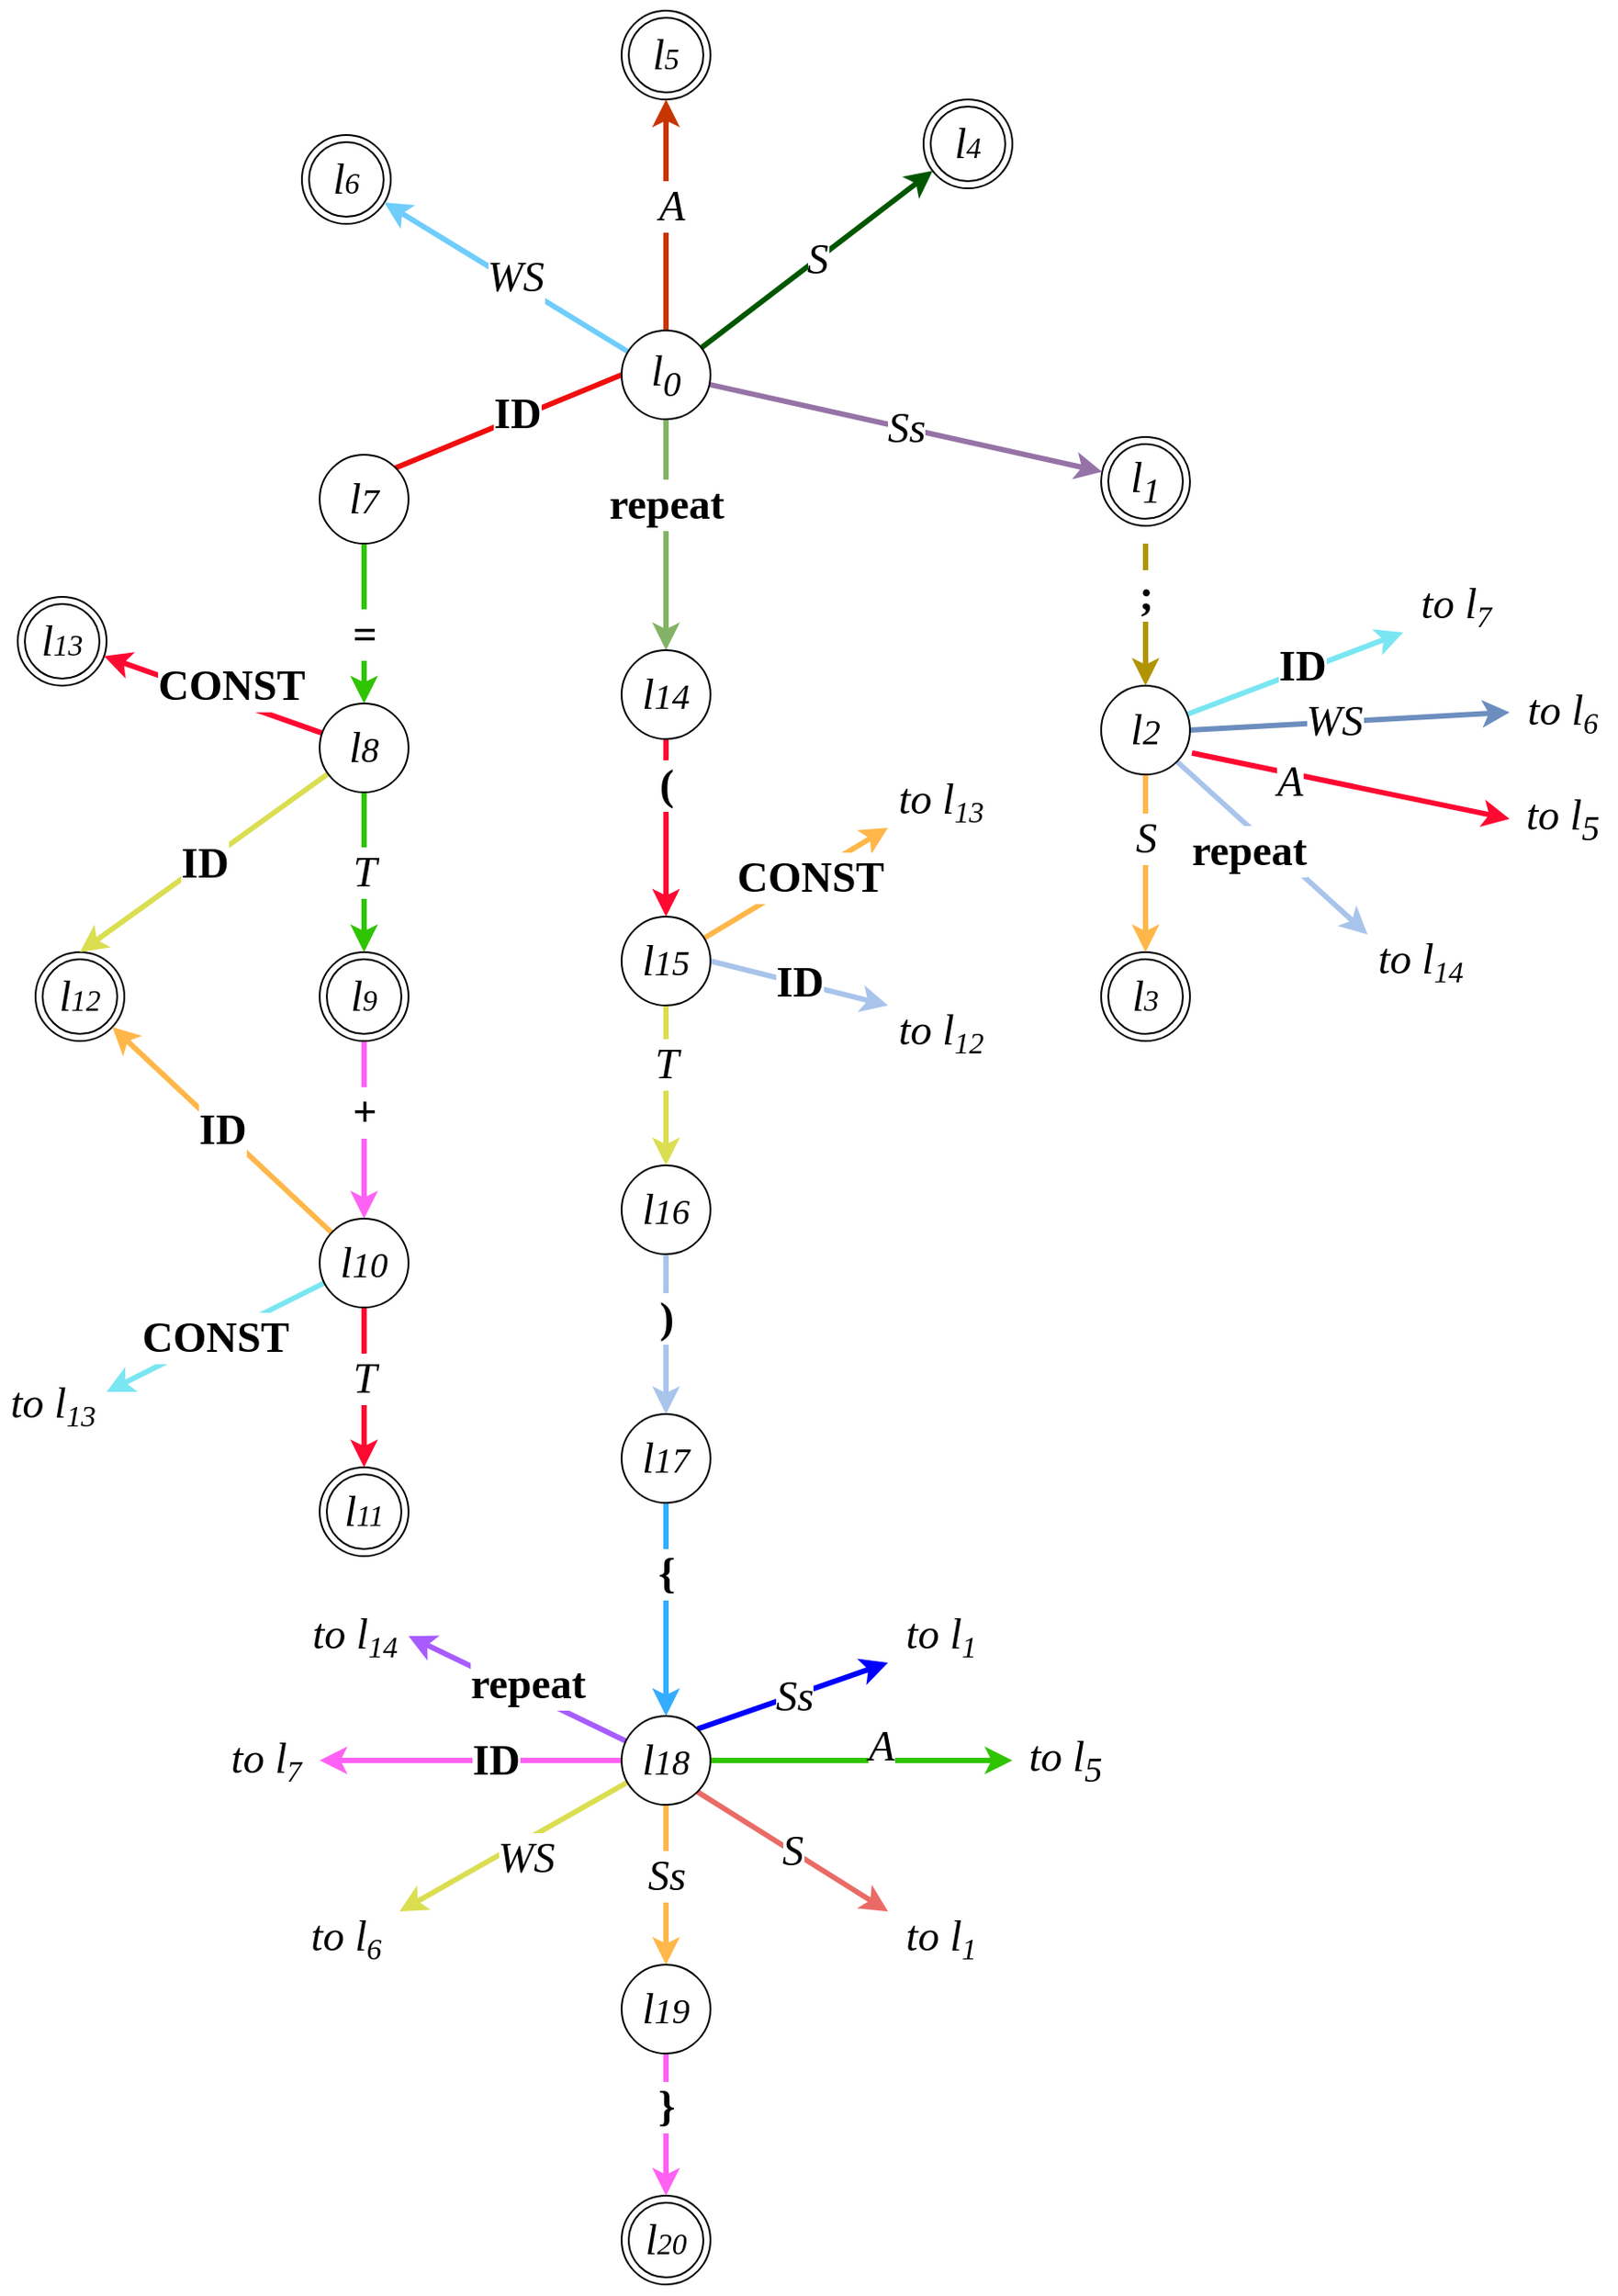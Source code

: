 <mxfile version="15.8.7" type="device"><diagram name="Page-1" id="2a216829-ef6e-dabb-86c1-c78162f3ba2b"><mxGraphModel dx="1102" dy="865" grid="1" gridSize="10" guides="1" tooltips="1" connect="1" arrows="1" fold="1" page="1" pageScale="1" pageWidth="3300" pageHeight="4681" background="none" math="0" shadow="0"><root><mxCell id="0"/><mxCell id="1" parent="0"/><mxCell id="V0KPTfRZTyDZr5wtNI3Q-46" value="&lt;b&gt;;&lt;/b&gt;" style="rounded=0;orthogonalLoop=1;jettySize=auto;html=1;entryDx=0;entryDy=0;fontFamily=Times New Roman;fontSize=24;elbow=vertical;orthogonal=1;fillColor=#e3c800;strokeColor=#B09500;strokeWidth=3;entryX=0.5;entryY=0;" parent="1" target="V0KPTfRZTyDZr5wtNI3Q-17" edge="1"><mxGeometry x="-0.25" relative="1" as="geometry"><mxPoint x="1245" y="330" as="sourcePoint"/><mxPoint y="-1" as="offset"/></mxGeometry></mxCell><mxCell id="V0KPTfRZTyDZr5wtNI3Q-1" value="&lt;h1&gt;&lt;i style=&quot;font-weight: normal&quot;&gt;&lt;font face=&quot;Times New Roman&quot;&gt;l&lt;sub&gt;1&lt;/sub&gt;&lt;/font&gt;&lt;/i&gt;&lt;/h1&gt;" style="ellipse;shape=doubleEllipse;whiteSpace=wrap;html=1;aspect=fixed;" parent="1" vertex="1"><mxGeometry x="1220" y="270" width="50" height="50" as="geometry"/></mxCell><mxCell id="V0KPTfRZTyDZr5wtNI3Q-6" value="&lt;h1&gt;&lt;i style=&quot;font-weight: normal&quot;&gt;&lt;font face=&quot;Times New Roman&quot;&gt;l&lt;span style=&quot;font-size: 16.667px&quot;&gt;20&lt;/span&gt;&lt;/font&gt;&lt;/i&gt;&lt;/h1&gt;" style="ellipse;shape=doubleEllipse;whiteSpace=wrap;html=1;aspect=fixed;" parent="1" vertex="1"><mxGeometry x="950" y="1260" width="50" height="50" as="geometry"/></mxCell><mxCell id="V0KPTfRZTyDZr5wtNI3Q-7" value="&lt;h1&gt;&lt;i style=&quot;font-weight: normal&quot;&gt;&lt;font face=&quot;Times New Roman&quot;&gt;l&lt;span style=&quot;font-size: 16.667px&quot;&gt;13&lt;/span&gt;&lt;/font&gt;&lt;/i&gt;&lt;/h1&gt;" style="ellipse;shape=doubleEllipse;whiteSpace=wrap;html=1;aspect=fixed;" parent="1" vertex="1"><mxGeometry x="610" y="360" width="50" height="50" as="geometry"/></mxCell><mxCell id="V0KPTfRZTyDZr5wtNI3Q-8" value="&lt;h1&gt;&lt;i style=&quot;font-weight: normal&quot;&gt;&lt;font face=&quot;Times New Roman&quot;&gt;l&lt;span style=&quot;font-size: 16.667px&quot;&gt;12&lt;/span&gt;&lt;/font&gt;&lt;/i&gt;&lt;/h1&gt;" style="ellipse;shape=doubleEllipse;whiteSpace=wrap;html=1;aspect=fixed;" parent="1" vertex="1"><mxGeometry x="620" y="560" width="50" height="50" as="geometry"/></mxCell><mxCell id="V0KPTfRZTyDZr5wtNI3Q-9" value="&lt;h1&gt;&lt;i style=&quot;font-weight: normal&quot;&gt;&lt;font face=&quot;Times New Roman&quot;&gt;l&lt;span style=&quot;font-size: 16.667px&quot;&gt;11&lt;/span&gt;&lt;/font&gt;&lt;/i&gt;&lt;/h1&gt;" style="ellipse;shape=doubleEllipse;whiteSpace=wrap;html=1;aspect=fixed;" parent="1" vertex="1"><mxGeometry x="780" y="850" width="50" height="50" as="geometry"/></mxCell><mxCell id="V0KPTfRZTyDZr5wtNI3Q-54" value="&lt;b&gt;+&lt;/b&gt;" style="orthogonalLoop=1;jettySize=auto;html=1;exitDx=0;exitDy=0;fontFamily=Times New Roman;fontSize=24;elbow=vertical;orthogonal=1;strokeColor=#FF61F4;strokeWidth=3;entryX=0.5;entryY=0;entryDx=0;entryDy=0;" parent="1" source="V0KPTfRZTyDZr5wtNI3Q-10" target="V0KPTfRZTyDZr5wtNI3Q-21" edge="1"><mxGeometry x="-0.2" relative="1" as="geometry"><mxPoint x="2145" y="820" as="targetPoint"/><mxPoint as="offset"/></mxGeometry></mxCell><mxCell id="V0KPTfRZTyDZr5wtNI3Q-10" value="&lt;h1&gt;&lt;i style=&quot;font-weight: normal&quot;&gt;&lt;font face=&quot;Times New Roman&quot;&gt;l&lt;span style=&quot;font-size: 16.667px&quot;&gt;9&lt;/span&gt;&lt;/font&gt;&lt;/i&gt;&lt;/h1&gt;" style="ellipse;shape=doubleEllipse;whiteSpace=wrap;html=1;aspect=fixed;" parent="1" vertex="1"><mxGeometry x="780" y="560" width="50" height="50" as="geometry"/></mxCell><mxCell id="V0KPTfRZTyDZr5wtNI3Q-11" value="&lt;h1&gt;&lt;i style=&quot;font-weight: normal&quot;&gt;&lt;font face=&quot;Times New Roman&quot;&gt;l&lt;span style=&quot;font-size: 16.667px&quot;&gt;6&lt;/span&gt;&lt;/font&gt;&lt;/i&gt;&lt;/h1&gt;" style="ellipse;shape=doubleEllipse;whiteSpace=wrap;html=1;aspect=fixed;" parent="1" vertex="1"><mxGeometry x="770" y="100" width="50" height="50" as="geometry"/></mxCell><mxCell id="V0KPTfRZTyDZr5wtNI3Q-12" value="&lt;h1&gt;&lt;i style=&quot;font-weight: normal&quot;&gt;&lt;font face=&quot;Times New Roman&quot;&gt;l&lt;span style=&quot;font-size: 16.667px&quot;&gt;5&lt;/span&gt;&lt;/font&gt;&lt;/i&gt;&lt;/h1&gt;" style="ellipse;shape=doubleEllipse;whiteSpace=wrap;html=1;aspect=fixed;" parent="1" vertex="1"><mxGeometry x="950" y="30" width="50" height="50" as="geometry"/></mxCell><mxCell id="V0KPTfRZTyDZr5wtNI3Q-13" value="&lt;h1&gt;&lt;i style=&quot;font-weight: normal&quot;&gt;&lt;font face=&quot;Times New Roman&quot;&gt;l&lt;span style=&quot;font-size: 16.667px&quot;&gt;4&lt;/span&gt;&lt;/font&gt;&lt;/i&gt;&lt;/h1&gt;" style="ellipse;shape=doubleEllipse;whiteSpace=wrap;html=1;aspect=fixed;" parent="1" vertex="1"><mxGeometry x="1120" y="80" width="50" height="50" as="geometry"/></mxCell><mxCell id="V0KPTfRZTyDZr5wtNI3Q-14" value="&lt;h1&gt;&lt;i style=&quot;font-weight: normal&quot;&gt;&lt;font face=&quot;Times New Roman&quot;&gt;l&lt;span style=&quot;font-size: 16.667px&quot;&gt;3&lt;/span&gt;&lt;/font&gt;&lt;/i&gt;&lt;/h1&gt;" style="ellipse;shape=doubleEllipse;whiteSpace=wrap;html=1;aspect=fixed;" parent="1" vertex="1"><mxGeometry x="1220" y="560" width="50" height="50" as="geometry"/></mxCell><mxCell id="V0KPTfRZTyDZr5wtNI3Q-45" value="&lt;i&gt;Ss&lt;/i&gt;" style="rounded=0;orthogonalLoop=1;jettySize=auto;html=1;exitDx=0;exitDy=0;entryDx=0;entryDy=0;fontFamily=Times New Roman;fontSize=24;elbow=vertical;orthogonal=1;strokeWidth=3;fillColor=#e1d5e7;strokeColor=#9673a6;" parent="1" source="V0KPTfRZTyDZr5wtNI3Q-16" target="V0KPTfRZTyDZr5wtNI3Q-1" edge="1"><mxGeometry relative="1" as="geometry"/></mxCell><mxCell id="V0KPTfRZTyDZr5wtNI3Q-48" value="&lt;i&gt;S&lt;/i&gt;" style="edgeStyle=orthogonalEdgeStyle;curved=1;rounded=0;orthogonalLoop=1;jettySize=auto;html=1;exitDx=0;exitDy=0;entryDx=0;entryDy=0;fontFamily=Times New Roman;fontSize=24;elbow=vertical;noEdgeStyle=1;orthogonal=1;fillColor=#008a00;strokeColor=#005700;strokeWidth=3;" parent="1" source="V0KPTfRZTyDZr5wtNI3Q-16" target="V0KPTfRZTyDZr5wtNI3Q-13" edge="1"><mxGeometry relative="1" as="geometry"/></mxCell><mxCell id="V0KPTfRZTyDZr5wtNI3Q-49" value="&lt;i&gt;A&lt;/i&gt;" style="edgeStyle=orthogonalEdgeStyle;curved=1;orthogonalLoop=1;jettySize=auto;html=1;exitDx=0;exitDy=0;entryDx=0;entryDy=0;entryPerimeter=0;fontFamily=Times New Roman;fontSize=24;elbow=vertical;noEdgeStyle=1;orthogonal=1;fillColor=#fa6800;strokeColor=#C73500;strokeWidth=3;" parent="1" source="V0KPTfRZTyDZr5wtNI3Q-16" target="V0KPTfRZTyDZr5wtNI3Q-12" edge="1"><mxGeometry x="0.08" y="-3" relative="1" as="geometry"><Array as="points"/><mxPoint as="offset"/></mxGeometry></mxCell><mxCell id="V0KPTfRZTyDZr5wtNI3Q-50" value="&lt;i&gt;WS&lt;/i&gt;" style="edgeStyle=orthogonalEdgeStyle;curved=1;orthogonalLoop=1;jettySize=auto;html=1;exitDx=0;exitDy=0;entryDx=0;entryDy=0;entryPerimeter=0;fontFamily=Times New Roman;fontSize=24;elbow=vertical;noEdgeStyle=1;orthogonal=1;fillColor=#cce5ff;strokeColor=#6FCDFC;strokeWidth=3;" parent="1" source="V0KPTfRZTyDZr5wtNI3Q-16" target="V0KPTfRZTyDZr5wtNI3Q-11" edge="1"><mxGeometry x="-0.053" y="-3" relative="1" as="geometry"><Array as="points"/><mxPoint as="offset"/></mxGeometry></mxCell><mxCell id="V0KPTfRZTyDZr5wtNI3Q-51" value="&lt;b&gt;ID&lt;/b&gt;" style="orthogonalLoop=1;jettySize=auto;html=1;entryDx=0;entryDy=0;fontFamily=Times New Roman;fontSize=24;elbow=vertical;orthogonal=1;fillColor=#6a00ff;strokeColor=#F00E0E;strokeWidth=3;entryX=0;entryY=0.5;exitX=0;exitY=0.5;exitDx=0;exitDy=0;" parent="1" source="V0KPTfRZTyDZr5wtNI3Q-16" target="V0KPTfRZTyDZr5wtNI3Q-18" edge="1"><mxGeometry x="-0.311" y="-2" relative="1" as="geometry"><mxPoint x="990" y="220" as="sourcePoint"/><mxPoint as="offset"/></mxGeometry></mxCell><mxCell id="V0KPTfRZTyDZr5wtNI3Q-52" value="&lt;b&gt;=&lt;/b&gt;" style="orthogonalLoop=1;jettySize=auto;html=1;entryDx=0;entryDy=0;fontFamily=Times New Roman;fontSize=24;elbow=vertical;orthogonal=1;strokeColor=#2FC402;strokeWidth=3;exitX=0.5;exitY=1;exitDx=0;exitDy=0;" parent="1" source="V0KPTfRZTyDZr5wtNI3Q-18" target="V0KPTfRZTyDZr5wtNI3Q-20" edge="1"><mxGeometry x="0.111" relative="1" as="geometry"><mxPoint y="1" as="offset"/></mxGeometry></mxCell><mxCell id="V0KPTfRZTyDZr5wtNI3Q-59" value="&lt;b&gt;repeat&lt;/b&gt;" style="orthogonalLoop=1;jettySize=auto;html=1;exitDx=0;exitDy=0;entryDx=0;entryDy=0;fontFamily=Times New Roman;fontSize=24;elbow=vertical;orthogonal=1;fillColor=#d5e8d4;strokeColor=#82b366;strokeWidth=3;" parent="1" source="V0KPTfRZTyDZr5wtNI3Q-16" target="V0KPTfRZTyDZr5wtNI3Q-22" edge="1"><mxGeometry x="-0.273" relative="1" as="geometry"><mxPoint as="offset"/></mxGeometry></mxCell><mxCell id="V0KPTfRZTyDZr5wtNI3Q-16" value="&lt;h1&gt;&lt;i style=&quot;font-weight: normal&quot;&gt;l&lt;sub&gt;0&lt;/sub&gt;&lt;/i&gt;&lt;/h1&gt;" style="ellipse;whiteSpace=wrap;html=1;aspect=fixed;fontFamily=Times New Roman;" parent="1" vertex="1"><mxGeometry x="950" y="210" width="50" height="50" as="geometry"/></mxCell><mxCell id="V0KPTfRZTyDZr5wtNI3Q-28" value="A" style="rounded=0;orthogonalLoop=1;jettySize=auto;html=1;exitDx=0;exitDy=0;fontFamily=Times New Roman;fontSize=24;fontStyle=2;elbow=vertical;movable=1;noJump=0;flowAnimation=0;ignoreEdge=0;orthogonal=1;strokeColor=#FF0831;strokeWidth=3;exitX=1.022;exitY=0.758;exitPerimeter=0;entryX=0;entryY=0.5;entryDx=0;entryDy=0;" parent="1" source="V0KPTfRZTyDZr5wtNI3Q-17" target="V0KPTfRZTyDZr5wtNI3Q-82" edge="1"><mxGeometry x="-0.37" y="-5" relative="1" as="geometry"><mxPoint x="1470" y="480" as="targetPoint"/><mxPoint as="offset"/></mxGeometry></mxCell><mxCell id="V0KPTfRZTyDZr5wtNI3Q-33" value="&lt;i&gt;WS&lt;/i&gt;" style="rounded=0;orthogonalLoop=1;jettySize=auto;html=1;exitDx=0;exitDy=0;fontFamily=Times New Roman;fontSize=24;elbow=vertical;orthogonal=1;fillColor=#dae8fc;strokeColor=#6c8ebf;strokeWidth=3;entryX=0;entryY=0.5;entryDx=0;entryDy=0;exitX=1;exitY=0.5;" parent="1" source="V0KPTfRZTyDZr5wtNI3Q-17" target="V0KPTfRZTyDZr5wtNI3Q-84" edge="1"><mxGeometry x="-0.098" relative="1" as="geometry"><mxPoint x="1470" y="425" as="targetPoint"/><mxPoint as="offset"/></mxGeometry></mxCell><mxCell id="V0KPTfRZTyDZr5wtNI3Q-34" value="&lt;b&gt;ID&lt;/b&gt;" style="rounded=0;orthogonalLoop=1;jettySize=auto;html=1;fontFamily=Times New Roman;fontSize=24;elbow=vertical;orthogonal=1;strokeColor=#79E6F2;strokeWidth=3;entryX=0;entryY=1;entryDx=0;entryDy=0;" parent="1" source="V0KPTfRZTyDZr5wtNI3Q-17" target="V0KPTfRZTyDZr5wtNI3Q-85" edge="1"><mxGeometry x="0.077" y="3" relative="1" as="geometry"><mxPoint x="1450" y="370" as="sourcePoint"/><mxPoint x="1390" y="350" as="targetPoint"/><mxPoint as="offset"/></mxGeometry></mxCell><mxCell id="V0KPTfRZTyDZr5wtNI3Q-43" value="&lt;b&gt;repeat&lt;/b&gt;" style="orthogonalLoop=1;jettySize=auto;html=1;exitDx=0;exitDy=0;fontFamily=Times New Roman;fontSize=24;elbow=vertical;targetPortConstraint=none;orthogonal=1;strokeColor=#A9C4EB;strokeWidth=3;exitX=1;exitY=1;entryX=0;entryY=0;entryDx=0;entryDy=0;" parent="1" source="V0KPTfRZTyDZr5wtNI3Q-17" target="V0KPTfRZTyDZr5wtNI3Q-86" edge="1"><mxGeometry x="-0.118" y="-10" relative="1" as="geometry"><mxPoint x="1390" y="550" as="targetPoint"/><mxPoint as="offset"/></mxGeometry></mxCell><mxCell id="V0KPTfRZTyDZr5wtNI3Q-47" value="&lt;i&gt;S&lt;/i&gt;" style="rounded=0;orthogonalLoop=1;jettySize=auto;html=1;entryDx=0;entryDy=0;fontFamily=Times New Roman;fontSize=24;elbow=vertical;orthogonal=1;strokeColor=#FFB74A;strokeWidth=3;" parent="1" source="V0KPTfRZTyDZr5wtNI3Q-17" target="V0KPTfRZTyDZr5wtNI3Q-14" edge="1"><mxGeometry x="-0.286" relative="1" as="geometry"><mxPoint as="offset"/></mxGeometry></mxCell><mxCell id="V0KPTfRZTyDZr5wtNI3Q-17" value="&lt;h1&gt;&lt;i style=&quot;font-weight: normal&quot;&gt;l&lt;span style=&quot;font-size: 20px&quot;&gt;2&lt;/span&gt;&lt;/i&gt;&lt;/h1&gt;" style="ellipse;whiteSpace=wrap;html=1;aspect=fixed;fontFamily=Times New Roman;" parent="1" vertex="1"><mxGeometry x="1220" y="410" width="50" height="50" as="geometry"/></mxCell><mxCell id="V0KPTfRZTyDZr5wtNI3Q-18" value="&lt;h1&gt;&lt;i style=&quot;font-weight: normal&quot;&gt;l&lt;span style=&quot;font-size: 20px&quot;&gt;7&lt;/span&gt;&lt;/i&gt;&lt;/h1&gt;" style="ellipse;whiteSpace=wrap;html=1;aspect=fixed;fontFamily=Times New Roman;" parent="1" vertex="1"><mxGeometry x="780" y="280" width="50" height="50" as="geometry"/></mxCell><mxCell id="V0KPTfRZTyDZr5wtNI3Q-53" value="&lt;i&gt;T&lt;/i&gt;" style="orthogonalLoop=1;jettySize=auto;html=1;exitDx=0;exitDy=0;entryDx=0;entryDy=0;fontFamily=Times New Roman;fontSize=24;elbow=vertical;orthogonal=1;strokeColor=#2FC402;strokeWidth=3;" parent="1" source="V0KPTfRZTyDZr5wtNI3Q-20" target="V0KPTfRZTyDZr5wtNI3Q-10" edge="1"><mxGeometry relative="1" as="geometry"/></mxCell><mxCell id="V0KPTfRZTyDZr5wtNI3Q-57" value="&lt;b&gt;ID&lt;/b&gt;" style="orthogonalLoop=1;jettySize=auto;html=1;exitDx=0;exitDy=0;fontFamily=Times New Roman;fontSize=24;elbow=vertical;orthogonal=1;strokeColor=#DADE50;strokeWidth=3;entryX=0.5;entryY=0;entryDx=0;entryDy=0;" parent="1" source="V0KPTfRZTyDZr5wtNI3Q-20" target="V0KPTfRZTyDZr5wtNI3Q-8" edge="1"><mxGeometry relative="1" as="geometry"><mxPoint x="640" y="380" as="targetPoint"/></mxGeometry></mxCell><mxCell id="V0KPTfRZTyDZr5wtNI3Q-58" value="&lt;b&gt;CONST&lt;/b&gt;" style="orthogonalLoop=1;jettySize=auto;html=1;exitDx=0;exitDy=0;entryDx=0;entryDy=0;entryPerimeter=0;fontFamily=Times New Roman;fontSize=24;elbow=vertical;orthogonal=1;strokeColor=#FF0831;strokeWidth=3;" parent="1" source="V0KPTfRZTyDZr5wtNI3Q-20" target="V0KPTfRZTyDZr5wtNI3Q-7" edge="1"><mxGeometry x="-0.119" y="-8" relative="1" as="geometry"><mxPoint as="offset"/></mxGeometry></mxCell><mxCell id="V0KPTfRZTyDZr5wtNI3Q-20" value="&lt;h1&gt;&lt;i style=&quot;font-weight: normal&quot;&gt;l&lt;span style=&quot;font-size: 20px&quot;&gt;8&lt;/span&gt;&lt;/i&gt;&lt;/h1&gt;" style="ellipse;whiteSpace=wrap;html=1;aspect=fixed;fontFamily=Times New Roman;" parent="1" vertex="1"><mxGeometry x="780" y="420" width="50" height="50" as="geometry"/></mxCell><mxCell id="V0KPTfRZTyDZr5wtNI3Q-38" value="&lt;span style=&quot;font-style: normal&quot;&gt;&lt;b&gt;ID&lt;/b&gt;&lt;/span&gt;" style="rounded=0;orthogonalLoop=1;jettySize=auto;html=1;exitDx=0;exitDy=0;entryDx=0;entryDy=0;fontFamily=Times New Roman;fontSize=24;elbow=vertical;fontStyle=2;orthogonal=1;strokeColor=#FFB74A;strokeWidth=3;" parent="1" source="V0KPTfRZTyDZr5wtNI3Q-21" target="V0KPTfRZTyDZr5wtNI3Q-8" edge="1"><mxGeometry relative="1" as="geometry"/></mxCell><mxCell id="V0KPTfRZTyDZr5wtNI3Q-42" value="&lt;b&gt;CONST&lt;/b&gt;" style="rounded=0;orthogonalLoop=1;jettySize=auto;html=1;exitDx=0;exitDy=0;fontFamily=Times New Roman;fontSize=24;elbow=vertical;orthogonal=1;strokeColor=#79E6F2;strokeWidth=3;entryX=1;entryY=0.25;entryDx=0;entryDy=0;" parent="1" source="V0KPTfRZTyDZr5wtNI3Q-21" target="V0KPTfRZTyDZr5wtNI3Q-94" edge="1"><mxGeometry relative="1" as="geometry"><mxPoint x="640" y="770" as="targetPoint"/></mxGeometry></mxCell><mxCell id="V0KPTfRZTyDZr5wtNI3Q-55" value="&lt;i&gt;T&lt;/i&gt;" style="orthogonalLoop=1;jettySize=auto;html=1;exitDx=0;exitDy=0;entryDx=0;entryDy=0;fontFamily=Times New Roman;fontSize=24;elbow=vertical;orthogonal=1;strokeColor=#FF0831;strokeWidth=3;" parent="1" source="V0KPTfRZTyDZr5wtNI3Q-21" target="V0KPTfRZTyDZr5wtNI3Q-9" edge="1"><mxGeometry x="-0.111" relative="1" as="geometry"><mxPoint as="offset"/></mxGeometry></mxCell><mxCell id="V0KPTfRZTyDZr5wtNI3Q-21" value="&lt;h1&gt;&lt;i style=&quot;font-weight: normal&quot;&gt;l&lt;span style=&quot;font-size: 20px&quot;&gt;10&lt;/span&gt;&lt;/i&gt;&lt;/h1&gt;" style="ellipse;whiteSpace=wrap;html=1;aspect=fixed;fontFamily=Times New Roman;" parent="1" vertex="1"><mxGeometry x="780" y="710" width="50" height="50" as="geometry"/></mxCell><mxCell id="V0KPTfRZTyDZr5wtNI3Q-60" value="&lt;b&gt;(&lt;/b&gt;" style="orthogonalLoop=1;jettySize=auto;html=1;exitDx=0;exitDy=0;entryDx=0;entryDy=0;fontFamily=Times New Roman;fontSize=24;elbow=vertical;orthogonal=1;strokeColor=#FF0831;strokeWidth=3;entryX=0.5;entryY=0;exitX=0.5;exitY=1;" parent="1" source="V0KPTfRZTyDZr5wtNI3Q-22" target="V0KPTfRZTyDZr5wtNI3Q-36" edge="1"><mxGeometry x="-0.455" relative="1" as="geometry"><mxPoint y="-1" as="offset"/></mxGeometry></mxCell><mxCell id="V0KPTfRZTyDZr5wtNI3Q-22" value="&lt;h1&gt;&lt;i style=&quot;font-weight: normal&quot;&gt;l&lt;span style=&quot;font-size: 20px&quot;&gt;14&lt;/span&gt;&lt;/i&gt;&lt;/h1&gt;" style="ellipse;whiteSpace=wrap;html=1;aspect=fixed;fontFamily=Times New Roman;" parent="1" vertex="1"><mxGeometry x="950" y="390" width="50" height="50" as="geometry"/></mxCell><mxCell id="V0KPTfRZTyDZr5wtNI3Q-62" value="&lt;b&gt;)&lt;/b&gt;" style="orthogonalLoop=1;jettySize=auto;html=1;exitDx=0;exitDy=0;entryDx=0;entryDy=0;fontFamily=Times New Roman;fontSize=24;elbow=vertical;orthogonal=1;strokeColor=#A9C4EB;strokeWidth=3;entryX=0.5;entryY=0;exitX=0.5;exitY=1;" parent="1" source="V0KPTfRZTyDZr5wtNI3Q-23" target="V0KPTfRZTyDZr5wtNI3Q-24" edge="1"><mxGeometry x="-0.2" relative="1" as="geometry"><mxPoint as="offset"/></mxGeometry></mxCell><mxCell id="V0KPTfRZTyDZr5wtNI3Q-23" value="&lt;h1&gt;&lt;i style=&quot;font-weight: normal&quot;&gt;l&lt;span style=&quot;font-size: 20px&quot;&gt;16&lt;/span&gt;&lt;/i&gt;&lt;/h1&gt;" style="ellipse;whiteSpace=wrap;html=1;aspect=fixed;fontFamily=Times New Roman;" parent="1" vertex="1"><mxGeometry x="950" y="680" width="50" height="50" as="geometry"/></mxCell><mxCell id="V0KPTfRZTyDZr5wtNI3Q-63" value="{" style="orthogonalLoop=1;jettySize=auto;html=1;exitDx=0;exitDy=0;entryDx=0;entryDy=0;fontFamily=Times New Roman;fontSize=24;elbow=vertical;fontStyle=1;orthogonal=1;entryX=0.5;entryY=0;strokeWidth=3;strokeColor=#33ADFF;" parent="1" source="V0KPTfRZTyDZr5wtNI3Q-24" target="V0KPTfRZTyDZr5wtNI3Q-25" edge="1"><mxGeometry x="-0.333" relative="1" as="geometry"><mxPoint as="offset"/></mxGeometry></mxCell><mxCell id="V0KPTfRZTyDZr5wtNI3Q-24" value="&lt;h1&gt;&lt;i style=&quot;font-weight: normal&quot;&gt;l&lt;span style=&quot;font-size: 20px&quot;&gt;17&lt;/span&gt;&lt;/i&gt;&lt;/h1&gt;" style="ellipse;whiteSpace=wrap;html=1;aspect=fixed;fontFamily=Times New Roman;" parent="1" vertex="1"><mxGeometry x="950" y="820" width="50" height="50" as="geometry"/></mxCell><mxCell id="V0KPTfRZTyDZr5wtNI3Q-30" value="A" style="rounded=0;orthogonalLoop=1;jettySize=auto;html=1;exitDx=0;exitDy=0;fontFamily=Times New Roman;fontSize=24;fontStyle=2;orthogonal=1;strokeColor=#2FC402;strokeWidth=3;entryX=0;entryY=0.5;entryDx=0;entryDy=0;exitX=1;exitY=0.5;" parent="1" source="V0KPTfRZTyDZr5wtNI3Q-25" target="V0KPTfRZTyDZr5wtNI3Q-88" edge="1"><mxGeometry x="0.123" y="8" relative="1" as="geometry"><mxPoint x="1150" y="1015" as="targetPoint"/><mxPoint as="offset"/></mxGeometry></mxCell><mxCell id="V0KPTfRZTyDZr5wtNI3Q-32" value="WS" style="rounded=0;orthogonalLoop=1;jettySize=auto;html=1;exitDx=0;exitDy=0;fontFamily=Times New Roman;fontSize=24;elbow=vertical;fontStyle=2;orthogonal=1;strokeColor=#DADE50;strokeWidth=3;entryX=1;entryY=0;entryDx=0;entryDy=0;" parent="1" source="V0KPTfRZTyDZr5wtNI3Q-25" target="V0KPTfRZTyDZr5wtNI3Q-89" edge="1"><mxGeometry x="-0.034" y="9" relative="1" as="geometry"><mxPoint x="1110" y="1090" as="targetPoint"/><mxPoint as="offset"/></mxGeometry></mxCell><mxCell id="V0KPTfRZTyDZr5wtNI3Q-35" value="&lt;b&gt;ID&lt;/b&gt;" style="rounded=0;orthogonalLoop=1;jettySize=auto;html=1;exitDx=0;exitDy=0;fontFamily=Times New Roman;fontSize=24;elbow=vertical;orthogonal=1;strokeColor=#FF61F4;strokeWidth=3;entryX=1;entryY=0.5;entryDx=0;entryDy=0;" parent="1" source="V0KPTfRZTyDZr5wtNI3Q-25" target="V0KPTfRZTyDZr5wtNI3Q-90" edge="1"><mxGeometry x="-0.163" relative="1" as="geometry"><mxPoint x="850" y="1100" as="targetPoint"/><mxPoint as="offset"/><Array as="points"><mxPoint x="940" y="1015"/></Array></mxGeometry></mxCell><mxCell id="V0KPTfRZTyDZr5wtNI3Q-64" value="&lt;i&gt;Ss&lt;/i&gt;" style="orthogonalLoop=1;jettySize=auto;html=1;exitDx=0;exitDy=0;fontFamily=Times New Roman;fontSize=24;elbow=vertical;orthogonal=1;strokeColor=#FFB74A;strokeWidth=3;entryX=0.5;entryY=0;entryDx=0;entryDy=0;" parent="1" source="V0KPTfRZTyDZr5wtNI3Q-25" target="V0KPTfRZTyDZr5wtNI3Q-26" edge="1"><mxGeometry x="-0.111" relative="1" as="geometry"><mxPoint as="offset"/></mxGeometry></mxCell><mxCell id="V0KPTfRZTyDZr5wtNI3Q-78" value="&lt;b&gt;repeat&lt;/b&gt;" style="orthogonalLoop=1;jettySize=auto;html=1;fontFamily=Times New Roman;fontSize=24;strokeColor=#A85CFF;strokeWidth=3;elbow=vertical;entryX=1;entryY=0.5;entryDx=0;entryDy=0;" parent="1" source="V0KPTfRZTyDZr5wtNI3Q-25" target="V0KPTfRZTyDZr5wtNI3Q-91" edge="1"><mxGeometry x="-0.062" y="-5" relative="1" as="geometry"><mxPoint x="1030.06" y="1074.94" as="sourcePoint"/><mxPoint x="790" y="1020" as="targetPoint"/><mxPoint as="offset"/></mxGeometry></mxCell><mxCell id="UY_P-542sCYZgjdCiLvX-2" value="&lt;font style=&quot;font-size: 24px&quot;&gt;&lt;i&gt;Ss&lt;/i&gt;&lt;/font&gt;" style="rounded=0;orthogonalLoop=1;jettySize=auto;html=1;exitX=1;exitY=0;exitDx=0;exitDy=0;fontFamily=Times New Roman;strokeColor=#0000FF;strokeWidth=3;entryX=0;entryY=1;entryDx=0;entryDy=0;" edge="1" parent="1" source="V0KPTfRZTyDZr5wtNI3Q-25" target="UY_P-542sCYZgjdCiLvX-1"><mxGeometry relative="1" as="geometry"><mxPoint x="1065.852" y="940" as="targetPoint"/></mxGeometry></mxCell><mxCell id="UY_P-542sCYZgjdCiLvX-5" value="&lt;i&gt;S&lt;/i&gt;" style="edgeStyle=none;rounded=0;orthogonalLoop=1;jettySize=auto;html=1;exitX=1;exitY=1;exitDx=0;exitDy=0;entryX=0;entryY=0;entryDx=0;entryDy=0;fontFamily=Times New Roman;fontSize=24;strokeWidth=3;strokeColor=#EA6B66;" edge="1" parent="1" source="V0KPTfRZTyDZr5wtNI3Q-25" target="UY_P-542sCYZgjdCiLvX-3"><mxGeometry relative="1" as="geometry"/></mxCell><mxCell id="V0KPTfRZTyDZr5wtNI3Q-25" value="&lt;h1&gt;&lt;i style=&quot;font-weight: normal&quot;&gt;l&lt;span style=&quot;font-size: 20px&quot;&gt;18&lt;/span&gt;&lt;/i&gt;&lt;/h1&gt;" style="ellipse;whiteSpace=wrap;html=1;aspect=fixed;fontFamily=Times New Roman;" parent="1" vertex="1"><mxGeometry x="950" y="990" width="50" height="50" as="geometry"/></mxCell><mxCell id="V0KPTfRZTyDZr5wtNI3Q-65" value="&lt;b&gt;}&lt;/b&gt;" style="orthogonalLoop=1;jettySize=auto;html=1;entryDx=0;entryDy=0;fontFamily=Times New Roman;fontSize=24;elbow=vertical;orthogonal=1;strokeColor=#FF61F4;strokeWidth=3;" parent="1" source="V0KPTfRZTyDZr5wtNI3Q-26" target="V0KPTfRZTyDZr5wtNI3Q-6" edge="1"><mxGeometry x="-0.25" relative="1" as="geometry"><mxPoint x="980" y="965" as="sourcePoint"/><mxPoint as="offset"/></mxGeometry></mxCell><mxCell id="V0KPTfRZTyDZr5wtNI3Q-26" value="&lt;h1&gt;&lt;i style=&quot;font-weight: normal&quot;&gt;l&lt;span style=&quot;font-size: 20px&quot;&gt;19&lt;/span&gt;&lt;/i&gt;&lt;/h1&gt;" style="ellipse;whiteSpace=wrap;html=1;aspect=fixed;fontFamily=Times New Roman;" parent="1" vertex="1"><mxGeometry x="950" y="1130" width="50" height="50" as="geometry"/></mxCell><mxCell id="V0KPTfRZTyDZr5wtNI3Q-39" value="&lt;b&gt;ID&lt;/b&gt;" style="rounded=0;orthogonalLoop=1;jettySize=auto;html=1;exitDx=0;exitDy=0;fontFamily=Times New Roman;fontSize=24;elbow=vertical;orthogonal=1;strokeColor=#A9C4EB;strokeWidth=3;exitX=1;exitY=0.5;" parent="1" source="V0KPTfRZTyDZr5wtNI3Q-36" target="V0KPTfRZTyDZr5wtNI3Q-92" edge="1"><mxGeometry relative="1" as="geometry"><mxPoint x="1110" y="520" as="targetPoint"/></mxGeometry></mxCell><mxCell id="V0KPTfRZTyDZr5wtNI3Q-41" value="&lt;b&gt;CONST&lt;/b&gt;" style="rounded=0;orthogonalLoop=1;jettySize=auto;html=1;exitDx=0;exitDy=0;fontFamily=Times New Roman;fontSize=24;elbow=vertical;orthogonal=1;strokeColor=#FFB74A;strokeWidth=3;entryX=0;entryY=1;entryDx=0;entryDy=0;" parent="1" source="V0KPTfRZTyDZr5wtNI3Q-36" target="V0KPTfRZTyDZr5wtNI3Q-93" edge="1"><mxGeometry x="0.133" y="-1" relative="1" as="geometry"><mxPoint x="1095" y="500" as="targetPoint"/><mxPoint as="offset"/></mxGeometry></mxCell><mxCell id="V0KPTfRZTyDZr5wtNI3Q-61" value="&lt;i&gt;T&lt;/i&gt;" style="orthogonalLoop=1;jettySize=auto;html=1;exitDx=0;exitDy=0;entryDx=0;entryDy=0;fontFamily=Times New Roman;fontSize=24;elbow=vertical;orthogonal=1;strokeColor=#DADE50;strokeWidth=3;entryX=0.5;entryY=0;exitX=0.5;exitY=1;" parent="1" source="V0KPTfRZTyDZr5wtNI3Q-36" target="V0KPTfRZTyDZr5wtNI3Q-23" edge="1"><mxGeometry x="-0.25" relative="1" as="geometry"><mxPoint y="-1" as="offset"/><mxPoint x="955" y="690" as="targetPoint"/></mxGeometry></mxCell><mxCell id="V0KPTfRZTyDZr5wtNI3Q-36" value="&lt;h1&gt;&lt;i style=&quot;font-weight: normal&quot;&gt;l&lt;span style=&quot;font-size: 20px&quot;&gt;15&lt;/span&gt;&lt;/i&gt;&lt;/h1&gt;" style="ellipse;whiteSpace=wrap;html=1;aspect=fixed;fontFamily=Times New Roman;" parent="1" vertex="1"><mxGeometry x="950" y="540" width="50" height="50" as="geometry"/></mxCell><mxCell id="V0KPTfRZTyDZr5wtNI3Q-82" value="&lt;i&gt;to l&lt;sub&gt;5&lt;/sub&gt;&lt;/i&gt;" style="text;html=1;strokeColor=none;fillColor=none;align=center;verticalAlign=middle;whiteSpace=wrap;rounded=0;fontFamily=Times New Roman;fontSize=24;" parent="1" vertex="1"><mxGeometry x="1450" y="470" width="60" height="30" as="geometry"/></mxCell><mxCell id="V0KPTfRZTyDZr5wtNI3Q-84" value="&lt;i&gt;to l&lt;span style=&quot;font-size: 20px&quot;&gt;&lt;sub&gt;6&lt;/sub&gt;&lt;/span&gt;&lt;/i&gt;" style="text;html=1;strokeColor=none;fillColor=none;align=center;verticalAlign=middle;whiteSpace=wrap;rounded=0;fontFamily=Times New Roman;fontSize=24;" parent="1" vertex="1"><mxGeometry x="1450" y="410" width="60" height="30" as="geometry"/></mxCell><mxCell id="V0KPTfRZTyDZr5wtNI3Q-85" value="&lt;i&gt;to l&lt;span style=&quot;font-size: 20px&quot;&gt;&lt;sub&gt;7&lt;/sub&gt;&lt;/span&gt;&lt;/i&gt;" style="text;html=1;strokeColor=none;fillColor=none;align=center;verticalAlign=middle;whiteSpace=wrap;rounded=0;fontFamily=Times New Roman;fontSize=24;" parent="1" vertex="1"><mxGeometry x="1390" y="350" width="60" height="30" as="geometry"/></mxCell><mxCell id="V0KPTfRZTyDZr5wtNI3Q-86" value="&lt;i&gt;to l&lt;span style=&quot;font-size: 20px&quot;&gt;&lt;sub&gt;14&lt;/sub&gt;&lt;/span&gt;&lt;/i&gt;" style="text;html=1;strokeColor=none;fillColor=none;align=center;verticalAlign=middle;whiteSpace=wrap;rounded=0;fontFamily=Times New Roman;fontSize=24;" parent="1" vertex="1"><mxGeometry x="1370" y="550" width="60" height="30" as="geometry"/></mxCell><mxCell id="V0KPTfRZTyDZr5wtNI3Q-88" value="&lt;i&gt;to l&lt;sub&gt;5&lt;/sub&gt;&lt;/i&gt;" style="text;html=1;strokeColor=none;fillColor=none;align=center;verticalAlign=middle;whiteSpace=wrap;rounded=0;fontFamily=Times New Roman;fontSize=24;" parent="1" vertex="1"><mxGeometry x="1170" y="1000" width="60" height="30" as="geometry"/></mxCell><mxCell id="V0KPTfRZTyDZr5wtNI3Q-89" value="&lt;i&gt;to l&lt;span style=&quot;font-size: 20px&quot;&gt;&lt;sub&gt;6&lt;/sub&gt;&lt;/span&gt;&lt;/i&gt;" style="text;html=1;strokeColor=none;fillColor=none;align=center;verticalAlign=middle;whiteSpace=wrap;rounded=0;fontFamily=Times New Roman;fontSize=24;" parent="1" vertex="1"><mxGeometry x="765" y="1100" width="60" height="30" as="geometry"/></mxCell><mxCell id="V0KPTfRZTyDZr5wtNI3Q-90" value="&lt;i&gt;to l&lt;span style=&quot;font-size: 20px&quot;&gt;&lt;sub&gt;7&lt;/sub&gt;&lt;/span&gt;&lt;/i&gt;" style="text;html=1;strokeColor=none;fillColor=none;align=center;verticalAlign=middle;whiteSpace=wrap;rounded=0;fontFamily=Times New Roman;fontSize=24;" parent="1" vertex="1"><mxGeometry x="720" y="1000" width="60" height="30" as="geometry"/></mxCell><mxCell id="V0KPTfRZTyDZr5wtNI3Q-91" value="&lt;i&gt;to l&lt;span style=&quot;font-size: 20px&quot;&gt;&lt;sub&gt;14&lt;/sub&gt;&lt;/span&gt;&lt;/i&gt;" style="text;html=1;strokeColor=none;fillColor=none;align=center;verticalAlign=middle;whiteSpace=wrap;rounded=0;fontFamily=Times New Roman;fontSize=24;" parent="1" vertex="1"><mxGeometry x="770" y="930" width="60" height="30" as="geometry"/></mxCell><mxCell id="V0KPTfRZTyDZr5wtNI3Q-92" value="&lt;i&gt;to l&lt;span style=&quot;font-size: 20px&quot;&gt;&lt;sub&gt;12&lt;/sub&gt;&lt;/span&gt;&lt;/i&gt;" style="text;html=1;strokeColor=none;fillColor=none;align=center;verticalAlign=middle;whiteSpace=wrap;rounded=0;fontFamily=Times New Roman;fontSize=24;" parent="1" vertex="1"><mxGeometry x="1100" y="590" width="60" height="30" as="geometry"/></mxCell><mxCell id="V0KPTfRZTyDZr5wtNI3Q-93" value="&lt;i&gt;to l&lt;span style=&quot;font-size: 20px&quot;&gt;&lt;sub&gt;13&lt;br&gt;&lt;/sub&gt;&lt;/span&gt;&lt;/i&gt;" style="text;html=1;strokeColor=none;fillColor=none;align=center;verticalAlign=middle;whiteSpace=wrap;rounded=0;fontFamily=Times New Roman;fontSize=24;" parent="1" vertex="1"><mxGeometry x="1100" y="460" width="60" height="30" as="geometry"/></mxCell><mxCell id="V0KPTfRZTyDZr5wtNI3Q-94" value="&lt;i&gt;to l&lt;span style=&quot;font-size: 20px&quot;&gt;&lt;sub&gt;13&lt;br&gt;&lt;/sub&gt;&lt;/span&gt;&lt;/i&gt;" style="text;html=1;strokeColor=none;fillColor=none;align=center;verticalAlign=middle;whiteSpace=wrap;rounded=0;fontFamily=Times New Roman;fontSize=24;" parent="1" vertex="1"><mxGeometry x="600" y="800" width="60" height="30" as="geometry"/></mxCell><mxCell id="UY_P-542sCYZgjdCiLvX-1" value="&lt;i&gt;to l&lt;span style=&quot;font-size: 20px&quot;&gt;&lt;sub&gt;1&lt;/sub&gt;&lt;/span&gt;&lt;/i&gt;" style="text;html=1;strokeColor=none;fillColor=none;align=center;verticalAlign=middle;whiteSpace=wrap;rounded=0;fontFamily=Times New Roman;fontSize=24;" vertex="1" parent="1"><mxGeometry x="1100" y="930" width="60" height="30" as="geometry"/></mxCell><mxCell id="UY_P-542sCYZgjdCiLvX-3" value="&lt;i&gt;to l&lt;span style=&quot;font-size: 20px&quot;&gt;&lt;sub&gt;1&lt;/sub&gt;&lt;/span&gt;&lt;/i&gt;" style="text;html=1;strokeColor=none;fillColor=none;align=center;verticalAlign=middle;whiteSpace=wrap;rounded=0;fontFamily=Times New Roman;fontSize=24;" vertex="1" parent="1"><mxGeometry x="1100" y="1100" width="60" height="30" as="geometry"/></mxCell></root></mxGraphModel></diagram></mxfile>